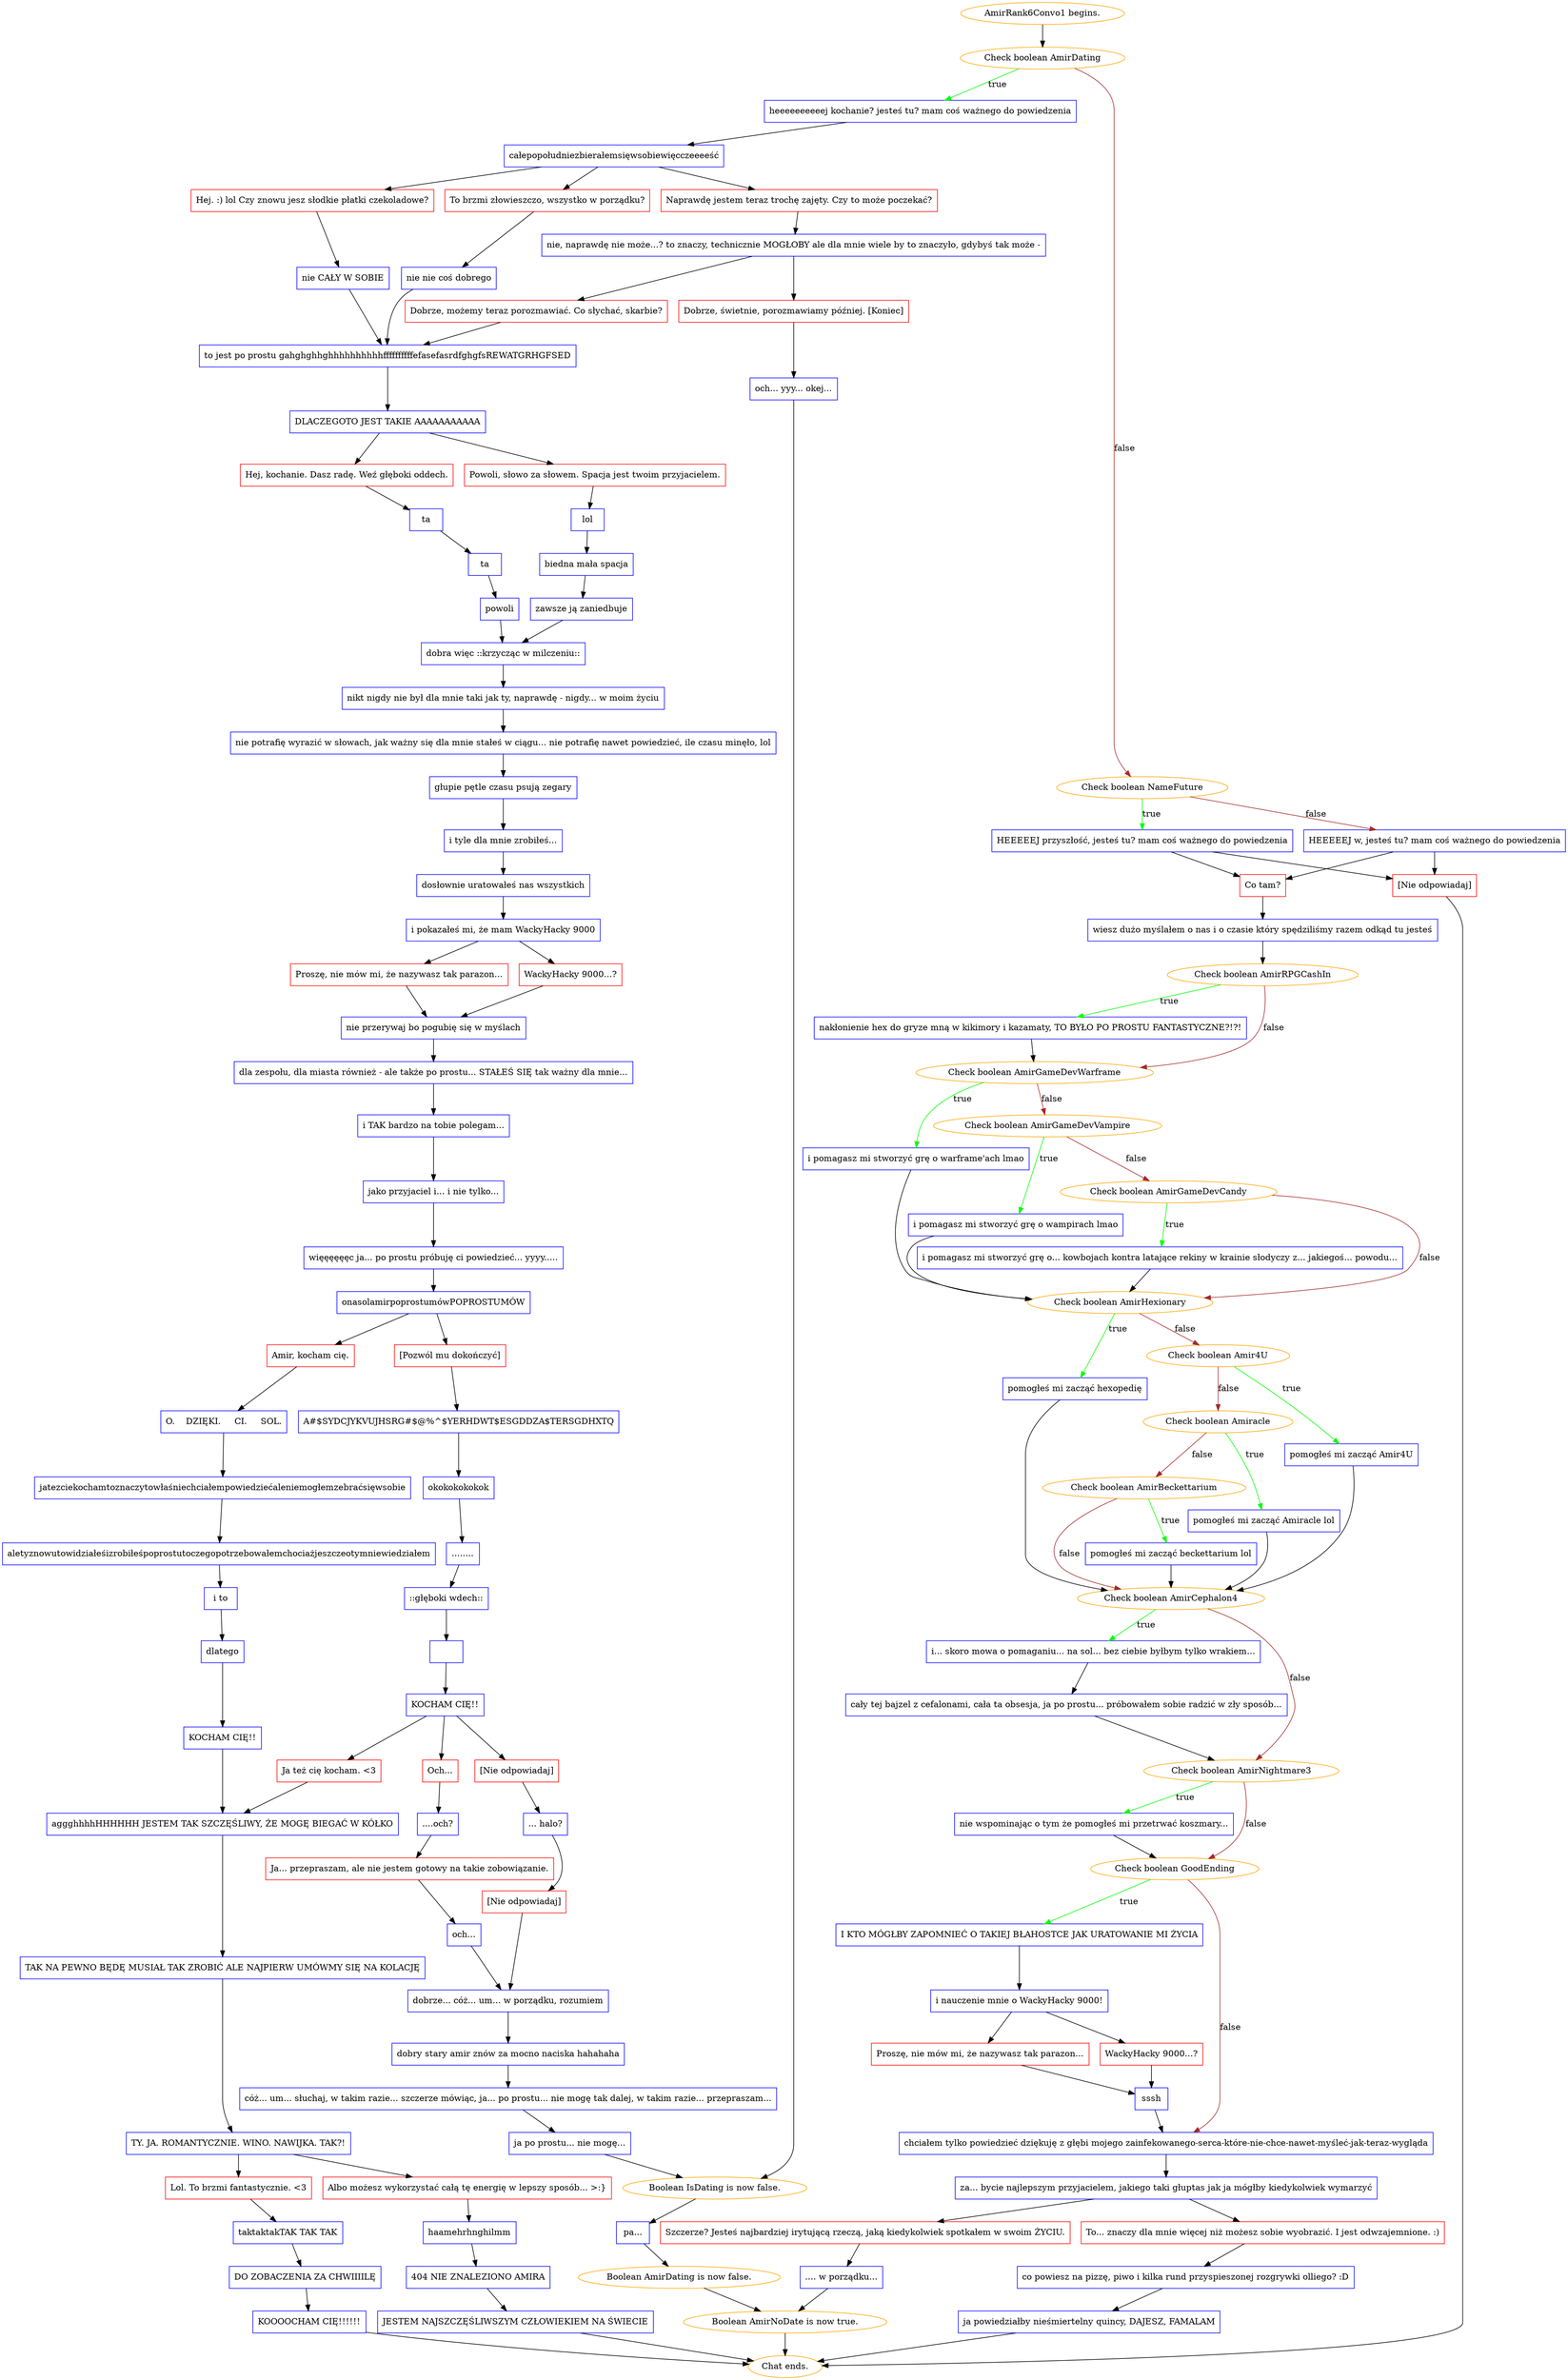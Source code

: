 digraph {
	"AmirRank6Convo1 begins." [color=orange];
		"AmirRank6Convo1 begins." -> j790010462;
	j790010462 [label="Check boolean AmirDating",color=orange];
		j790010462 -> j1179447220 [label=true,color=green];
		j790010462 -> j4292522466 [label=false,color=brown];
	j1179447220 [label="heeeeeeeeeej kochanie? jesteś tu? mam coś ważnego do powiedzenia",shape=box,color=blue];
		j1179447220 -> j862541804;
	j4292522466 [label="Check boolean NameFuture",color=orange];
		j4292522466 -> j2777453483 [label=true,color=green];
		j4292522466 -> j2721631207 [label=false,color=brown];
	j862541804 [label="całepopołudniezbierałemsięwsobiewięcczeeeeść",shape=box,color=blue];
		j862541804 -> j3503431521;
		j862541804 -> j2054090938;
		j862541804 -> j235612908;
	j2777453483 [label="HEEEEEJ przyszłość, jesteś tu? mam coś ważnego do powiedzenia",shape=box,color=blue];
		j2777453483 -> j653781772;
		j2777453483 -> j217476357;
	j2721631207 [label="HEEEEEJ w, jesteś tu? mam coś ważnego do powiedzenia",shape=box,color=blue];
		j2721631207 -> j653781772;
		j2721631207 -> j217476357;
	j3503431521 [label="Hej. :) lol Czy znowu jesz słodkie płatki czekoladowe?",shape=box,color=red];
		j3503431521 -> j639001197;
	j2054090938 [label="To brzmi złowieszczo, wszystko w porządku?",shape=box,color=red];
		j2054090938 -> j315849365;
	j235612908 [label="Naprawdę jestem teraz trochę zajęty. Czy to może poczekać?",shape=box,color=red];
		j235612908 -> j3678044367;
	j653781772 [label="Co tam?",shape=box,color=red];
		j653781772 -> j164579004;
	j217476357 [label="[Nie odpowiadaj]",shape=box,color=red];
		j217476357 -> "Chat ends.";
	j639001197 [label="nie CAŁY W SOBIE",shape=box,color=blue];
		j639001197 -> j1978135575;
	j315849365 [label="nie nie coś dobrego",shape=box,color=blue];
		j315849365 -> j1978135575;
	j3678044367 [label="nie, naprawdę nie może...? to znaczy, technicznie MOGŁOBY ale dla mnie wiele by to znaczyło, gdybyś tak może -",shape=box,color=blue];
		j3678044367 -> j151646956;
		j3678044367 -> j1987761817;
	j164579004 [label="wiesz dużo myślałem o nas i o czasie który spędziliśmy razem odkąd tu jesteś",shape=box,color=blue];
		j164579004 -> j3826784422;
	"Chat ends." [color=orange];
	j1978135575 [label="to jest po prostu gahghghhghhhhhhhhhhffffffffffefasefasrdfghgfsREWATGRHGFSED",shape=box,color=blue];
		j1978135575 -> j1224087562;
	j151646956 [label="Dobrze, możemy teraz porozmawiać. Co słychać, skarbie?",shape=box,color=red];
		j151646956 -> j1978135575;
	j1987761817 [label="Dobrze, świetnie, porozmawiamy później. [Koniec]",shape=box,color=red];
		j1987761817 -> j4123462403;
	j3826784422 [label="Check boolean AmirRPGCashIn",color=orange];
		j3826784422 -> j3143355989 [label=true,color=green];
		j3826784422 -> j2297868336 [label=false,color=brown];
	j1224087562 [label="DLACZEGOTO JEST TAKIE AAAAAAAAAAA",shape=box,color=blue];
		j1224087562 -> j1631985692;
		j1224087562 -> j2120328398;
	j4123462403 [label="och... yyy... okej...",shape=box,color=blue];
		j4123462403 -> j1840170981;
	j3143355989 [label="nakłonienie hex do gryze mną w kikimory i kazamaty, TO BYŁO PO PROSTU FANTASTYCZNE?!?!",shape=box,color=blue];
		j3143355989 -> j2297868336;
	j2297868336 [label="Check boolean AmirGameDevWarframe",color=orange];
		j2297868336 -> j934463697 [label=true,color=green];
		j2297868336 -> j3506259166 [label=false,color=brown];
	j1631985692 [label="Hej, kochanie. Dasz radę. Weź głęboki oddech.",shape=box,color=red];
		j1631985692 -> j2716716862;
	j2120328398 [label="Powoli, słowo za słowem. Spacja jest twoim przyjacielem.",shape=box,color=red];
		j2120328398 -> j4188328831;
	j1840170981 [label="Boolean IsDating is now false.",color=orange];
		j1840170981 -> j952042520;
	j934463697 [label="i pomagasz mi stworzyć grę o warframe'ach lmao",shape=box,color=blue];
		j934463697 -> j3646133356;
	j3506259166 [label="Check boolean AmirGameDevVampire",color=orange];
		j3506259166 -> j3715744530 [label=true,color=green];
		j3506259166 -> j1286003093 [label=false,color=brown];
	j2716716862 [label="ta",shape=box,color=blue];
		j2716716862 -> j2497859117;
	j4188328831 [label="lol",shape=box,color=blue];
		j4188328831 -> j3089899928;
	j952042520 [label="pa...",shape=box,color=blue];
		j952042520 -> j911677755;
	j3646133356 [label="Check boolean AmirHexionary",color=orange];
		j3646133356 -> j87047592 [label=true,color=green];
		j3646133356 -> j3967894332 [label=false,color=brown];
	j3715744530 [label="i pomagasz mi stworzyć grę o wampirach lmao",shape=box,color=blue];
		j3715744530 -> j3646133356;
	j1286003093 [label="Check boolean AmirGameDevCandy",color=orange];
		j1286003093 -> j2236939607 [label=true,color=green];
		j1286003093 -> j3646133356 [label=false,color=brown];
	j2497859117 [label="ta",shape=box,color=blue];
		j2497859117 -> j2490205155;
	j3089899928 [label="biedna mała spacja",shape=box,color=blue];
		j3089899928 -> j1095267964;
	j911677755 [label="Boolean AmirDating is now false.",color=orange];
		j911677755 -> j1438323710;
	j87047592 [label="pomogłeś mi zacząć hexopedię",shape=box,color=blue];
		j87047592 -> j3587826111;
	j3967894332 [label="Check boolean Amir4U",color=orange];
		j3967894332 -> j4148428340 [label=true,color=green];
		j3967894332 -> j3456698547 [label=false,color=brown];
	j2236939607 [label="i pomagasz mi stworzyć grę o... kowbojach kontra latające rekiny w krainie słodyczy z... jakiegoś... powodu...",shape=box,color=blue];
		j2236939607 -> j3646133356;
	j2490205155 [label="powoli",shape=box,color=blue];
		j2490205155 -> j597375963;
	j1095267964 [label="zawsze ją zaniedbuje",shape=box,color=blue];
		j1095267964 -> j597375963;
	j1438323710 [label="Boolean AmirNoDate is now true.",color=orange];
		j1438323710 -> "Chat ends.";
	j3587826111 [label="Check boolean AmirCephalon4",color=orange];
		j3587826111 -> j1819484470 [label=true,color=green];
		j3587826111 -> j181140992 [label=false,color=brown];
	j4148428340 [label="pomogłeś mi zacząć Amir4U",shape=box,color=blue];
		j4148428340 -> j3587826111;
	j3456698547 [label="Check boolean Amiracle",color=orange];
		j3456698547 -> j739848720 [label=true,color=green];
		j3456698547 -> j3662880471 [label=false,color=brown];
	j597375963 [label="dobra więc ::krzycząc w milczeniu::",shape=box,color=blue];
		j597375963 -> j3325457698;
	j1819484470 [label="i... skoro mowa o pomaganiu... na sol... bez ciebie byłbym tylko wrakiem...",shape=box,color=blue];
		j1819484470 -> j1424879157;
	j181140992 [label="Check boolean AmirNightmare3",color=orange];
		j181140992 -> j4233466831 [label=true,color=green];
		j181140992 -> j2311468738 [label=false,color=brown];
	j739848720 [label="pomogłeś mi zacząć Amiracle lol",shape=box,color=blue];
		j739848720 -> j3587826111;
	j3662880471 [label="Check boolean AmirBeckettarium",color=orange];
		j3662880471 -> j2718433579 [label=true,color=green];
		j3662880471 -> j3587826111 [label=false,color=brown];
	j3325457698 [label="nikt nigdy nie był dla mnie taki jak ty, naprawdę - nigdy... w moim życiu",shape=box,color=blue];
		j3325457698 -> j2241523848;
	j1424879157 [label="cały tej bajzel z cefalonami, cała ta obsesja, ja po prostu... próbowałem sobie radzić w zły sposób...",shape=box,color=blue];
		j1424879157 -> j181140992;
	j4233466831 [label="nie wspominając o tym że pomogłeś mi przetrwać koszmary...",shape=box,color=blue];
		j4233466831 -> j2311468738;
	j2311468738 [label="Check boolean GoodEnding",color=orange];
		j2311468738 -> j3864082596 [label=true,color=green];
		j2311468738 -> j3501450119 [label=false,color=brown];
	j2718433579 [label="pomogłeś mi zacząć beckettarium lol",shape=box,color=blue];
		j2718433579 -> j3587826111;
	j2241523848 [label="nie potrafię wyrazić w słowach, jak ważny się dla mnie stałeś w ciągu... nie potrafię nawet powiedzieć, ile czasu minęło, lol",shape=box,color=blue];
		j2241523848 -> j1221918365;
	j3864082596 [label="I KTO MÓGŁBY ZAPOMNIEĆ O TAKIEJ BŁAHOSTCE JAK URATOWANIE MI ŻYCIA",shape=box,color=blue];
		j3864082596 -> j340168881;
	j3501450119 [label="chciałem tylko powiedzieć dziękuję z głębi mojego zainfekowanego-serca-które-nie-chce-nawet-myśleć-jak-teraz-wygląda",shape=box,color=blue];
		j3501450119 -> j65573137;
	j1221918365 [label="głupie pętle czasu psują zegary",shape=box,color=blue];
		j1221918365 -> j683799780;
	j340168881 [label="i nauczenie mnie o WackyHacky 9000!",shape=box,color=blue];
		j340168881 -> j1294698274;
		j340168881 -> j3289833957;
	j65573137 [label="za... bycie najlepszym przyjacielem, jakiego taki głuptas jak ja mógłby kiedykolwiek wymarzyć",shape=box,color=blue];
		j65573137 -> j2136318137;
		j65573137 -> j714146911;
	j683799780 [label="i tyle dla mnie zrobiłeś...",shape=box,color=blue];
		j683799780 -> j1247216147;
	j1294698274 [label="Proszę, nie mów mi, że nazywasz tak parazon...",shape=box,color=red];
		j1294698274 -> j2497508459;
	j3289833957 [label="WackyHacky 9000...?",shape=box,color=red];
		j3289833957 -> j2497508459;
	j2136318137 [label="To... znaczy dla mnie więcej niż możesz sobie wyobrazić. I jest odwzajemnione. :)",shape=box,color=red];
		j2136318137 -> j2383677809;
	j714146911 [label="Szczerze? Jesteś najbardziej irytującą rzeczą, jaką kiedykolwiek spotkałem w swoim ŻYCIU.",shape=box,color=red];
		j714146911 -> j24716301;
	j1247216147 [label="dosłownie uratowałeś nas wszystkich",shape=box,color=blue];
		j1247216147 -> j1346458495;
	j2497508459 [label="sssh",shape=box,color=blue];
		j2497508459 -> j3501450119;
	j2383677809 [label="co powiesz na pizzę, piwo i kilka rund przyspieszonej rozgrywki olliego? :D",shape=box,color=blue];
		j2383677809 -> j52910459;
	j24716301 [label=".... w porządku...",shape=box,color=blue];
		j24716301 -> j1438323710;
	j1346458495 [label="i pokazałeś mi, że mam WackyHacky 9000",shape=box,color=blue];
		j1346458495 -> j3946210554;
		j1346458495 -> j1362752710;
	j52910459 [label="ja powiedziałby nieśmiertelny quincy, DAJESZ, FAMALAM",shape=box,color=blue];
		j52910459 -> "Chat ends.";
	j3946210554 [label="Proszę, nie mów mi, że nazywasz tak parazon...",shape=box,color=red];
		j3946210554 -> j3622457444;
	j1362752710 [label="WackyHacky 9000...?",shape=box,color=red];
		j1362752710 -> j3622457444;
	j3622457444 [label="nie przerywaj bo pogubię się w myślach",shape=box,color=blue];
		j3622457444 -> j800001090;
	j800001090 [label="dla zespołu, dla miasta również - ale także po prostu... STAŁEŚ SIĘ tak ważny dla mnie...",shape=box,color=blue];
		j800001090 -> j2658512791;
	j2658512791 [label="i TAK bardzo na tobie polegam...",shape=box,color=blue];
		j2658512791 -> j3991073202;
	j3991073202 [label="jako przyjaciel i... i nie tylko...",shape=box,color=blue];
		j3991073202 -> j2838302960;
	j2838302960 [label="więęęęęęc ja... po prostu próbuję ci powiedzieć... yyyy.....",shape=box,color=blue];
		j2838302960 -> j2361808485;
	j2361808485 [label="onasolamirpoprostumówPOPROSTUMÓW",shape=box,color=blue];
		j2361808485 -> j2301839710;
		j2361808485 -> j241191916;
	j2301839710 [label="Amir, kocham cię.",shape=box,color=red];
		j2301839710 -> j3061840287;
	j241191916 [label="[Pozwól mu dokończyć]",shape=box,color=red];
		j241191916 -> j2299997688;
	j3061840287 [label="O.    DZIĘKI.     CI.     SOL.",shape=box,color=blue];
		j3061840287 -> j1451141979;
	j2299997688 [label="A#$SYDCJYKVUJHSRG#$@%^$YERHDWT$ESGDDZA$TERSGDHXTQ",shape=box,color=blue];
		j2299997688 -> j3447943472;
	j1451141979 [label="jatezciekochamtoznaczytowłaśniechciałempowiedziećaleniemogłemzebraćsięwsobie",shape=box,color=blue];
		j1451141979 -> j11311856;
	j3447943472 [label="okokokokokok",shape=box,color=blue];
		j3447943472 -> j2174219930;
	j11311856 [label="aletyznowutowidziałeśizrobiłeśpoprostutoczegopotrzebowałemchociażjeszczeotymniewiedziałem",shape=box,color=blue];
		j11311856 -> j3668433500;
	j2174219930 [label="........",shape=box,color=blue];
		j2174219930 -> j1455447920;
	j3668433500 [label="i to",shape=box,color=blue];
		j3668433500 -> j3266225171;
	j1455447920 [label="::głęboki wdech::",shape=box,color=blue];
		j1455447920 -> j3286653405;
	j3266225171 [label="dlatego",shape=box,color=blue];
		j3266225171 -> j120840937;
	j3286653405 [label=" ",shape=box,color=blue];
		j3286653405 -> j471616638;
	j120840937 [label="KOCHAM CIĘ!!",shape=box,color=blue];
		j120840937 -> j1712014448;
	j471616638 [label="KOCHAM CIĘ!!",shape=box,color=blue];
		j471616638 -> j3755752214;
		j471616638 -> j433508488;
		j471616638 -> j1689077297;
	j1712014448 [label="aggghhhhHHHHHH JESTEM TAK SZCZĘŚLIWY, ŻE MOGĘ BIEGAĆ W KÓŁKO",shape=box,color=blue];
		j1712014448 -> j764712220;
	j3755752214 [label="Ja też cię kocham. <3",shape=box,color=red];
		j3755752214 -> j1712014448;
	j433508488 [label="Och...",shape=box,color=red];
		j433508488 -> j644997346;
	j1689077297 [label="[Nie odpowiadaj]",shape=box,color=red];
		j1689077297 -> j1041274017;
	j764712220 [label="TAK NA PEWNO BĘDĘ MUSIAŁ TAK ZROBIĆ ALE NAJPIERW UMÓWMY SIĘ NA KOLACJĘ",shape=box,color=blue];
		j764712220 -> j723977487;
	j644997346 [label="....och?",shape=box,color=blue];
		j644997346 -> j974504801;
	j1041274017 [label="... halo?",shape=box,color=blue];
		j1041274017 -> j1724567874;
	j723977487 [label="TY. JA. ROMANTYCZNIE. WINO. NAWIJKA. TAK?!",shape=box,color=blue];
		j723977487 -> j2045052791;
		j723977487 -> j1173927422;
	j974504801 [label="Ja... przepraszam, ale nie jestem gotowy na takie zobowiązanie.",shape=box,color=red];
		j974504801 -> j3203182302;
	j1724567874 [label="[Nie odpowiadaj]",shape=box,color=red];
		j1724567874 -> j469865621;
	j2045052791 [label="Lol. To brzmi fantastycznie. <3",shape=box,color=red];
		j2045052791 -> j3131334183;
	j1173927422 [label="Albo możesz wykorzystać całą tę energię w lepszy sposób... >:}",shape=box,color=red];
		j1173927422 -> j2605146752;
	j3203182302 [label="och...",shape=box,color=blue];
		j3203182302 -> j469865621;
	j469865621 [label="dobrze... cóż... um... w porządku, rozumiem",shape=box,color=blue];
		j469865621 -> j3801476277;
	j3131334183 [label="taktaktakTAK TAK TAK",shape=box,color=blue];
		j3131334183 -> j1540891274;
	j2605146752 [label="haamehrhnghilmm",shape=box,color=blue];
		j2605146752 -> j3020658745;
	j3801476277 [label="dobry stary amir znów za mocno naciska hahahaha",shape=box,color=blue];
		j3801476277 -> j1858211562;
	j1540891274 [label="DO ZOBACZENIA ZA CHWIIIILĘ",shape=box,color=blue];
		j1540891274 -> j3553081709;
	j3020658745 [label="404 NIE ZNALEZIONO AMIRA",shape=box,color=blue];
		j3020658745 -> j1563471860;
	j1858211562 [label="cóż... um... słuchaj, w takim razie... szczerze mówiąc, ja... po prostu... nie mogę tak dalej, w takim razie... przepraszam...",shape=box,color=blue];
		j1858211562 -> j3231365770;
	j3553081709 [label="KOOOOCHAM CIĘ!!!!!!",shape=box,color=blue];
		j3553081709 -> "Chat ends.";
	j1563471860 [label="JESTEM NAJSZCZĘŚLIWSZYM CZŁOWIEKIEM NA ŚWIECIE",shape=box,color=blue];
		j1563471860 -> "Chat ends.";
	j3231365770 [label="ja po prostu... nie mogę...",shape=box,color=blue];
		j3231365770 -> j1840170981;
}